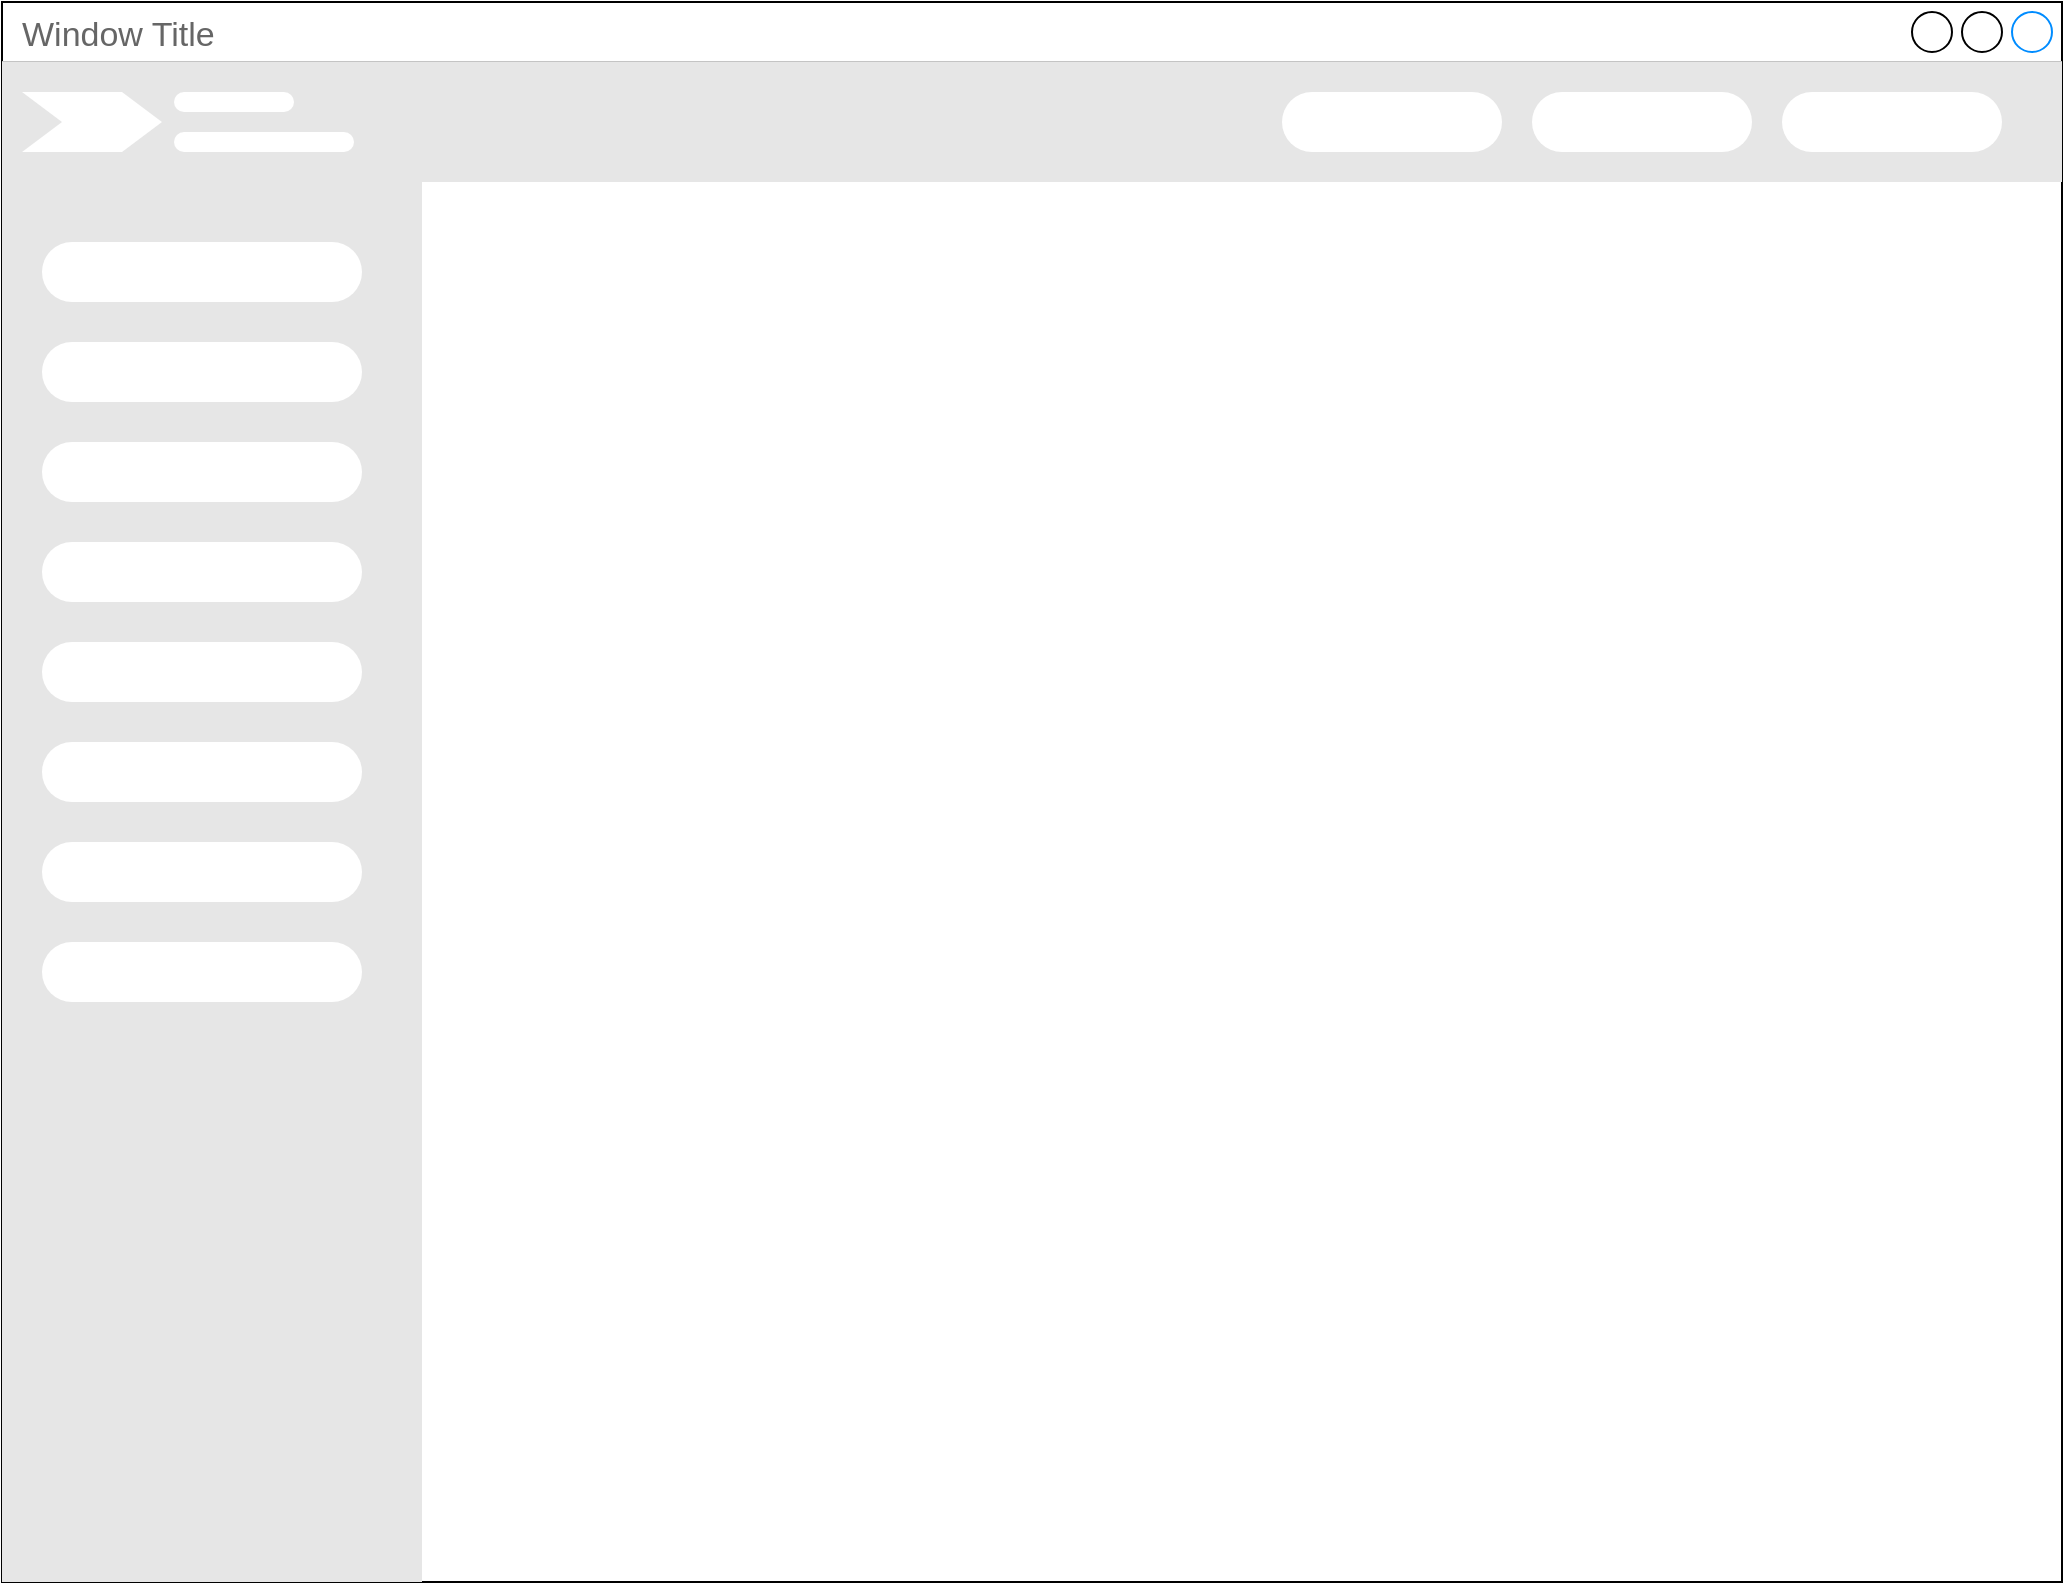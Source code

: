 <mxfile>
    <diagram id="tF_jQ0WLsPxdjcKrloQr" name="Page-1">
        <mxGraphModel dx="1066" dy="647" grid="1" gridSize="10" guides="1" tooltips="1" connect="1" arrows="1" fold="1" page="1" pageScale="1" pageWidth="827" pageHeight="1169" math="0" shadow="0">
            <root>
                <mxCell id="0"/>
                <mxCell id="1" parent="0"/>
                <mxCell id="5" value="Window Title" style="strokeWidth=1;shadow=0;dashed=0;align=center;html=1;shape=mxgraph.mockup.containers.window;align=left;verticalAlign=top;spacingLeft=8;strokeColor2=#008cff;strokeColor3=#c4c4c4;fontColor=#666666;mainText=;fontSize=17;labelBackgroundColor=none;whiteSpace=wrap;movable=0;resizable=0;rotatable=0;deletable=0;editable=0;locked=1;connectable=0;" vertex="1" parent="1">
                    <mxGeometry x="220" y="140" width="1030" height="790" as="geometry"/>
                </mxCell>
                <mxCell id="6" value="" style="rounded=0;whiteSpace=wrap;html=1;strokeColor=none;fillColor=#E6E6E6;movable=0;resizable=0;rotatable=0;deletable=0;editable=0;locked=1;connectable=0;" vertex="1" parent="1">
                    <mxGeometry x="220" y="170" width="1030" height="60" as="geometry"/>
                </mxCell>
                <mxCell id="7" value="" style="rounded=0;whiteSpace=wrap;html=1;strokeColor=none;fillColor=#E6E6E6;movable=0;resizable=0;rotatable=0;deletable=0;editable=0;locked=1;connectable=0;" vertex="1" parent="1">
                    <mxGeometry x="220" y="230" width="210" height="700" as="geometry"/>
                </mxCell>
                <mxCell id="11" value="" style="shape=step;perimeter=stepPerimeter;whiteSpace=wrap;html=1;fixedSize=1;strokeColor=none;shadow=0;" vertex="1" parent="1">
                    <mxGeometry x="230" y="185" width="70" height="30" as="geometry"/>
                </mxCell>
                <mxCell id="14" value="" style="group" vertex="1" connectable="0" parent="1">
                    <mxGeometry x="306" y="185" width="90" height="30" as="geometry"/>
                </mxCell>
                <mxCell id="12" value="" style="rounded=1;whiteSpace=wrap;html=1;arcSize=50;strokeColor=none;" vertex="1" parent="14">
                    <mxGeometry width="60" height="10" as="geometry"/>
                </mxCell>
                <mxCell id="13" value="" style="rounded=1;whiteSpace=wrap;html=1;arcSize=50;strokeColor=none;" vertex="1" parent="14">
                    <mxGeometry y="20" width="90" height="10" as="geometry"/>
                </mxCell>
                <mxCell id="15" value="" style="rounded=1;whiteSpace=wrap;html=1;arcSize=50;strokeColor=none;" vertex="1" parent="1">
                    <mxGeometry x="860" y="185" width="110" height="30" as="geometry"/>
                </mxCell>
                <mxCell id="16" value="" style="rounded=1;whiteSpace=wrap;html=1;arcSize=50;strokeColor=none;" vertex="1" parent="1">
                    <mxGeometry x="985" y="185" width="110" height="30" as="geometry"/>
                </mxCell>
                <mxCell id="17" value="" style="rounded=1;whiteSpace=wrap;html=1;arcSize=50;strokeColor=none;" vertex="1" parent="1">
                    <mxGeometry x="1110" y="185" width="110" height="30" as="geometry"/>
                </mxCell>
                <mxCell id="18" value="" style="rounded=1;whiteSpace=wrap;html=1;arcSize=50;strokeColor=none;movable=0;resizable=0;rotatable=0;deletable=0;editable=0;locked=1;connectable=0;" vertex="1" parent="1">
                    <mxGeometry x="240" y="260" width="160" height="30" as="geometry"/>
                </mxCell>
                <mxCell id="19" value="" style="rounded=1;whiteSpace=wrap;html=1;arcSize=50;strokeColor=none;movable=0;resizable=0;rotatable=0;deletable=0;editable=0;locked=1;connectable=0;" vertex="1" parent="1">
                    <mxGeometry x="240" y="310" width="160" height="30" as="geometry"/>
                </mxCell>
                <mxCell id="20" value="" style="rounded=1;whiteSpace=wrap;html=1;arcSize=50;strokeColor=none;movable=0;resizable=0;rotatable=0;deletable=0;editable=0;locked=1;connectable=0;" vertex="1" parent="1">
                    <mxGeometry x="240" y="410" width="160" height="30" as="geometry"/>
                </mxCell>
                <mxCell id="21" value="" style="rounded=1;whiteSpace=wrap;html=1;arcSize=50;strokeColor=none;movable=0;resizable=0;rotatable=0;deletable=0;editable=0;locked=1;connectable=0;" vertex="1" parent="1">
                    <mxGeometry x="240" y="360" width="160" height="30" as="geometry"/>
                </mxCell>
                <mxCell id="22" value="" style="rounded=1;whiteSpace=wrap;html=1;arcSize=50;strokeColor=none;movable=0;resizable=0;rotatable=0;deletable=0;editable=0;locked=1;connectable=0;" vertex="1" parent="1">
                    <mxGeometry x="240" y="610" width="160" height="30" as="geometry"/>
                </mxCell>
                <mxCell id="23" value="" style="rounded=1;whiteSpace=wrap;html=1;arcSize=50;strokeColor=none;movable=0;resizable=0;rotatable=0;deletable=0;editable=0;locked=1;connectable=0;" vertex="1" parent="1">
                    <mxGeometry x="240" y="560" width="160" height="30" as="geometry"/>
                </mxCell>
                <mxCell id="24" value="" style="rounded=1;whiteSpace=wrap;html=1;arcSize=50;strokeColor=none;movable=0;resizable=0;rotatable=0;deletable=0;editable=0;locked=1;connectable=0;" vertex="1" parent="1">
                    <mxGeometry x="240" y="510" width="160" height="30" as="geometry"/>
                </mxCell>
                <mxCell id="25" value="" style="rounded=1;whiteSpace=wrap;html=1;arcSize=50;strokeColor=none;movable=0;resizable=0;rotatable=0;deletable=0;editable=0;locked=1;connectable=0;" vertex="1" parent="1">
                    <mxGeometry x="240" y="460" width="160" height="30" as="geometry"/>
                </mxCell>
            </root>
        </mxGraphModel>
    </diagram>
</mxfile>